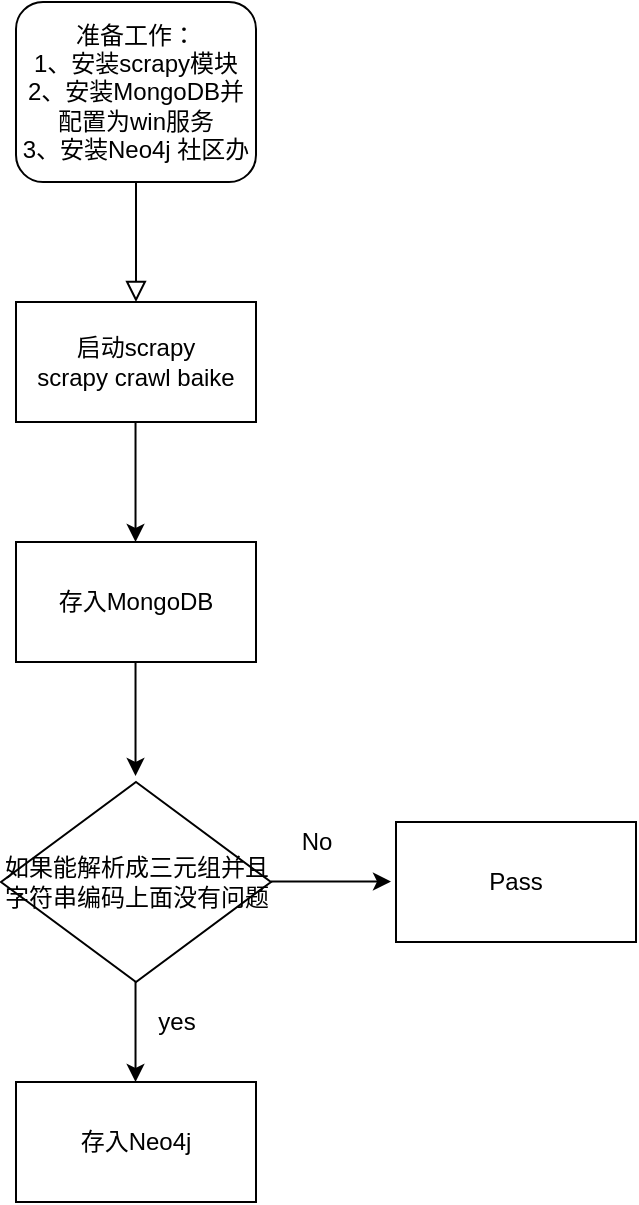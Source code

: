 <mxfile version="14.1.8" type="device"><diagram id="C5RBs43oDa-KdzZeNtuy" name="Page-1"><mxGraphModel dx="621" dy="552" grid="1" gridSize="10" guides="1" tooltips="1" connect="1" arrows="1" fold="1" page="1" pageScale="1" pageWidth="827" pageHeight="1169" math="0" shadow="0"><root><mxCell id="WIyWlLk6GJQsqaUBKTNV-0"/><mxCell id="WIyWlLk6GJQsqaUBKTNV-1" parent="WIyWlLk6GJQsqaUBKTNV-0"/><mxCell id="WIyWlLk6GJQsqaUBKTNV-2" value="" style="rounded=0;html=1;jettySize=auto;orthogonalLoop=1;fontSize=11;endArrow=block;endFill=0;endSize=8;strokeWidth=1;shadow=0;labelBackgroundColor=none;edgeStyle=orthogonalEdgeStyle;entryX=0.5;entryY=0;entryDx=0;entryDy=0;" parent="WIyWlLk6GJQsqaUBKTNV-1" source="WIyWlLk6GJQsqaUBKTNV-3" target="N-KZKWYrKfptFP5lNAFR-0" edge="1"><mxGeometry relative="1" as="geometry"><mxPoint x="220" y="170" as="targetPoint"/></mxGeometry></mxCell><mxCell id="WIyWlLk6GJQsqaUBKTNV-3" value="准备工作：&lt;br&gt;1、安装scrapy模块&lt;br&gt;2、安装MongoDB并配置为win服务&lt;br&gt;3、安装Neo4j 社区办&lt;br&gt;" style="rounded=1;whiteSpace=wrap;html=1;fontSize=12;glass=0;strokeWidth=1;shadow=0;" parent="WIyWlLk6GJQsqaUBKTNV-1" vertex="1"><mxGeometry x="160" y="30" width="120" height="90" as="geometry"/></mxCell><mxCell id="N-KZKWYrKfptFP5lNAFR-0" value="启动scrapy&lt;br&gt;scrapy crawl baike" style="rounded=0;whiteSpace=wrap;html=1;" parent="WIyWlLk6GJQsqaUBKTNV-1" vertex="1"><mxGeometry x="160" y="180" width="120" height="60" as="geometry"/></mxCell><mxCell id="-1L80QKFeZJrxMkOBUsB-1" value="" style="endArrow=classic;html=1;" parent="WIyWlLk6GJQsqaUBKTNV-1" edge="1"><mxGeometry width="50" height="50" relative="1" as="geometry"><mxPoint x="219.76" y="240" as="sourcePoint"/><mxPoint x="219.76" y="300" as="targetPoint"/></mxGeometry></mxCell><mxCell id="-1L80QKFeZJrxMkOBUsB-2" value="存入MongoDB" style="rounded=0;whiteSpace=wrap;html=1;" parent="WIyWlLk6GJQsqaUBKTNV-1" vertex="1"><mxGeometry x="160" y="300" width="120" height="60" as="geometry"/></mxCell><mxCell id="-1L80QKFeZJrxMkOBUsB-3" value="" style="endArrow=classic;html=1;" parent="WIyWlLk6GJQsqaUBKTNV-1" edge="1"><mxGeometry width="50" height="50" relative="1" as="geometry"><mxPoint x="219.76" y="360" as="sourcePoint"/><mxPoint x="219.76" y="417" as="targetPoint"/></mxGeometry></mxCell><mxCell id="-1L80QKFeZJrxMkOBUsB-4" value="存入Neo4j" style="rounded=0;whiteSpace=wrap;html=1;" parent="WIyWlLk6GJQsqaUBKTNV-1" vertex="1"><mxGeometry x="160" y="570" width="120" height="60" as="geometry"/></mxCell><mxCell id="-1L80QKFeZJrxMkOBUsB-5" value="&lt;span&gt;如果能解析成三元组并且字符串编码上面没有问题&lt;/span&gt;" style="rhombus;whiteSpace=wrap;html=1;" parent="WIyWlLk6GJQsqaUBKTNV-1" vertex="1"><mxGeometry x="152.5" y="420" width="135" height="100" as="geometry"/></mxCell><mxCell id="-1L80QKFeZJrxMkOBUsB-6" value="" style="endArrow=classic;html=1;" parent="WIyWlLk6GJQsqaUBKTNV-1" edge="1"><mxGeometry width="50" height="50" relative="1" as="geometry"><mxPoint x="219.76" y="520" as="sourcePoint"/><mxPoint x="219.76" y="570" as="targetPoint"/></mxGeometry></mxCell><mxCell id="-1L80QKFeZJrxMkOBUsB-7" value="yes" style="text;html=1;align=center;verticalAlign=middle;resizable=0;points=[];autosize=1;" parent="WIyWlLk6GJQsqaUBKTNV-1" vertex="1"><mxGeometry x="225" y="530" width="30" height="20" as="geometry"/></mxCell><mxCell id="-1L80QKFeZJrxMkOBUsB-8" value="No" style="text;html=1;align=center;verticalAlign=middle;resizable=0;points=[];autosize=1;" parent="WIyWlLk6GJQsqaUBKTNV-1" vertex="1"><mxGeometry x="295" y="440" width="30" height="20" as="geometry"/></mxCell><mxCell id="-1L80QKFeZJrxMkOBUsB-9" value="" style="endArrow=classic;html=1;" parent="WIyWlLk6GJQsqaUBKTNV-1" edge="1"><mxGeometry width="50" height="50" relative="1" as="geometry"><mxPoint x="287.5" y="469.76" as="sourcePoint"/><mxPoint x="347.5" y="469.76" as="targetPoint"/></mxGeometry></mxCell><mxCell id="-1L80QKFeZJrxMkOBUsB-10" value="Pass" style="rounded=0;whiteSpace=wrap;html=1;" parent="WIyWlLk6GJQsqaUBKTNV-1" vertex="1"><mxGeometry x="350" y="440" width="120" height="60" as="geometry"/></mxCell></root></mxGraphModel></diagram></mxfile>